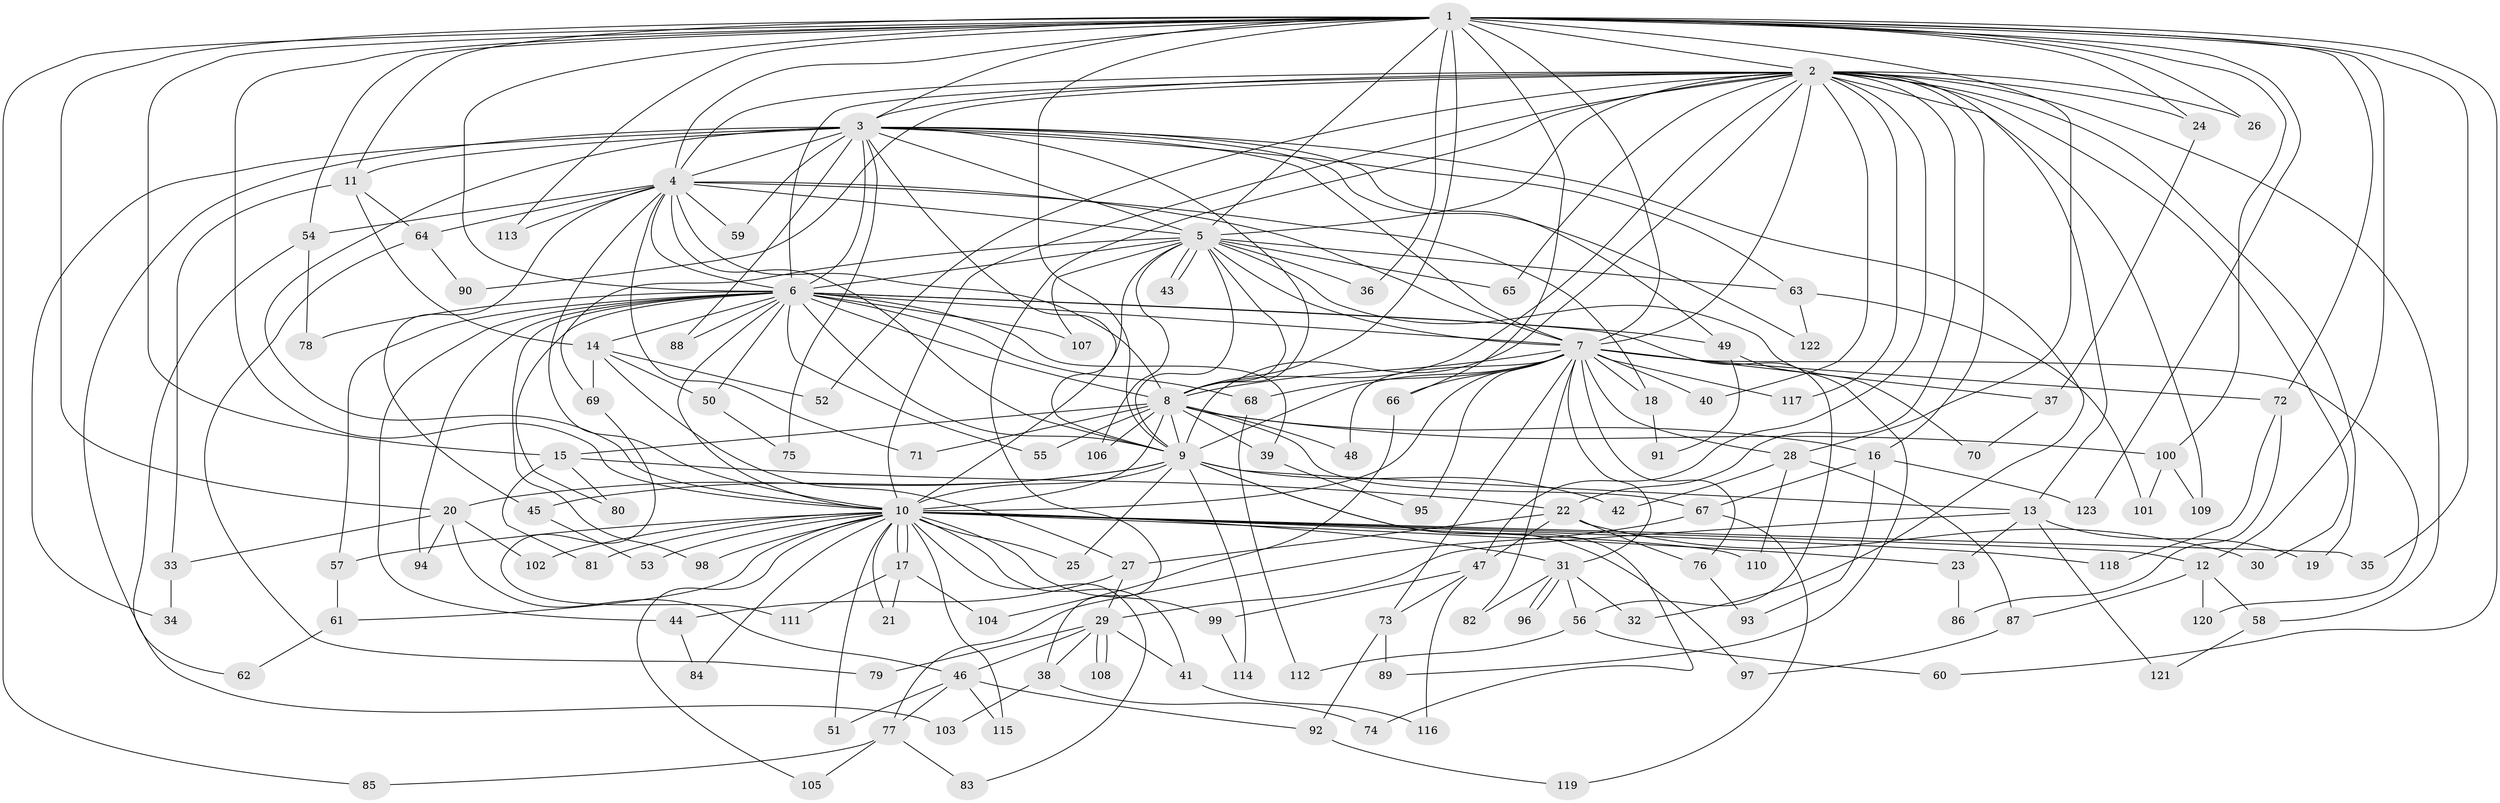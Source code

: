 // Generated by graph-tools (version 1.1) at 2025/11/02/27/25 16:11:04]
// undirected, 123 vertices, 271 edges
graph export_dot {
graph [start="1"]
  node [color=gray90,style=filled];
  1;
  2;
  3;
  4;
  5;
  6;
  7;
  8;
  9;
  10;
  11;
  12;
  13;
  14;
  15;
  16;
  17;
  18;
  19;
  20;
  21;
  22;
  23;
  24;
  25;
  26;
  27;
  28;
  29;
  30;
  31;
  32;
  33;
  34;
  35;
  36;
  37;
  38;
  39;
  40;
  41;
  42;
  43;
  44;
  45;
  46;
  47;
  48;
  49;
  50;
  51;
  52;
  53;
  54;
  55;
  56;
  57;
  58;
  59;
  60;
  61;
  62;
  63;
  64;
  65;
  66;
  67;
  68;
  69;
  70;
  71;
  72;
  73;
  74;
  75;
  76;
  77;
  78;
  79;
  80;
  81;
  82;
  83;
  84;
  85;
  86;
  87;
  88;
  89;
  90;
  91;
  92;
  93;
  94;
  95;
  96;
  97;
  98;
  99;
  100;
  101;
  102;
  103;
  104;
  105;
  106;
  107;
  108;
  109;
  110;
  111;
  112;
  113;
  114;
  115;
  116;
  117;
  118;
  119;
  120;
  121;
  122;
  123;
  1 -- 2;
  1 -- 3;
  1 -- 4;
  1 -- 5;
  1 -- 6;
  1 -- 7;
  1 -- 8;
  1 -- 9;
  1 -- 10;
  1 -- 11;
  1 -- 12;
  1 -- 15;
  1 -- 20;
  1 -- 24;
  1 -- 26;
  1 -- 28;
  1 -- 35;
  1 -- 36;
  1 -- 54;
  1 -- 60;
  1 -- 66;
  1 -- 72;
  1 -- 85;
  1 -- 100;
  1 -- 113;
  1 -- 123;
  2 -- 3;
  2 -- 4;
  2 -- 5;
  2 -- 6;
  2 -- 7;
  2 -- 8;
  2 -- 9;
  2 -- 10;
  2 -- 13;
  2 -- 16;
  2 -- 19;
  2 -- 22;
  2 -- 24;
  2 -- 26;
  2 -- 30;
  2 -- 38;
  2 -- 40;
  2 -- 47;
  2 -- 52;
  2 -- 58;
  2 -- 65;
  2 -- 90;
  2 -- 109;
  2 -- 117;
  3 -- 4;
  3 -- 5;
  3 -- 6;
  3 -- 7;
  3 -- 8;
  3 -- 9;
  3 -- 10;
  3 -- 11;
  3 -- 32;
  3 -- 34;
  3 -- 49;
  3 -- 59;
  3 -- 63;
  3 -- 75;
  3 -- 88;
  3 -- 103;
  3 -- 122;
  4 -- 5;
  4 -- 6;
  4 -- 7;
  4 -- 8;
  4 -- 9;
  4 -- 10;
  4 -- 18;
  4 -- 45;
  4 -- 54;
  4 -- 59;
  4 -- 64;
  4 -- 71;
  4 -- 113;
  5 -- 6;
  5 -- 7;
  5 -- 8;
  5 -- 9;
  5 -- 10;
  5 -- 36;
  5 -- 43;
  5 -- 43;
  5 -- 63;
  5 -- 65;
  5 -- 69;
  5 -- 70;
  5 -- 106;
  5 -- 107;
  6 -- 7;
  6 -- 8;
  6 -- 9;
  6 -- 10;
  6 -- 14;
  6 -- 39;
  6 -- 44;
  6 -- 49;
  6 -- 50;
  6 -- 55;
  6 -- 56;
  6 -- 57;
  6 -- 68;
  6 -- 78;
  6 -- 80;
  6 -- 88;
  6 -- 94;
  6 -- 98;
  6 -- 107;
  7 -- 8;
  7 -- 9;
  7 -- 10;
  7 -- 18;
  7 -- 28;
  7 -- 31;
  7 -- 37;
  7 -- 40;
  7 -- 48;
  7 -- 66;
  7 -- 68;
  7 -- 72;
  7 -- 73;
  7 -- 76;
  7 -- 82;
  7 -- 95;
  7 -- 117;
  7 -- 120;
  8 -- 9;
  8 -- 10;
  8 -- 15;
  8 -- 16;
  8 -- 39;
  8 -- 48;
  8 -- 55;
  8 -- 67;
  8 -- 71;
  8 -- 100;
  8 -- 106;
  9 -- 10;
  9 -- 13;
  9 -- 20;
  9 -- 25;
  9 -- 42;
  9 -- 45;
  9 -- 74;
  9 -- 97;
  9 -- 114;
  10 -- 12;
  10 -- 17;
  10 -- 17;
  10 -- 21;
  10 -- 23;
  10 -- 25;
  10 -- 31;
  10 -- 35;
  10 -- 41;
  10 -- 51;
  10 -- 53;
  10 -- 57;
  10 -- 61;
  10 -- 81;
  10 -- 83;
  10 -- 84;
  10 -- 98;
  10 -- 99;
  10 -- 102;
  10 -- 105;
  10 -- 110;
  10 -- 115;
  10 -- 118;
  11 -- 14;
  11 -- 33;
  11 -- 64;
  12 -- 58;
  12 -- 87;
  12 -- 120;
  13 -- 19;
  13 -- 23;
  13 -- 29;
  13 -- 121;
  14 -- 27;
  14 -- 50;
  14 -- 52;
  14 -- 69;
  15 -- 22;
  15 -- 80;
  15 -- 81;
  16 -- 67;
  16 -- 93;
  16 -- 123;
  17 -- 21;
  17 -- 104;
  17 -- 111;
  18 -- 91;
  20 -- 33;
  20 -- 46;
  20 -- 94;
  20 -- 102;
  22 -- 27;
  22 -- 30;
  22 -- 47;
  22 -- 76;
  23 -- 86;
  24 -- 37;
  27 -- 29;
  27 -- 44;
  28 -- 42;
  28 -- 87;
  28 -- 110;
  29 -- 38;
  29 -- 41;
  29 -- 46;
  29 -- 79;
  29 -- 108;
  29 -- 108;
  31 -- 32;
  31 -- 56;
  31 -- 82;
  31 -- 96;
  31 -- 96;
  33 -- 34;
  37 -- 70;
  38 -- 74;
  38 -- 103;
  39 -- 95;
  41 -- 116;
  44 -- 84;
  45 -- 53;
  46 -- 51;
  46 -- 77;
  46 -- 92;
  46 -- 115;
  47 -- 73;
  47 -- 99;
  47 -- 116;
  49 -- 89;
  49 -- 91;
  50 -- 75;
  54 -- 62;
  54 -- 78;
  56 -- 60;
  56 -- 112;
  57 -- 61;
  58 -- 121;
  61 -- 62;
  63 -- 101;
  63 -- 122;
  64 -- 79;
  64 -- 90;
  66 -- 104;
  67 -- 77;
  67 -- 119;
  68 -- 112;
  69 -- 111;
  72 -- 86;
  72 -- 118;
  73 -- 89;
  73 -- 92;
  76 -- 93;
  77 -- 83;
  77 -- 85;
  77 -- 105;
  87 -- 97;
  92 -- 119;
  99 -- 114;
  100 -- 101;
  100 -- 109;
}
